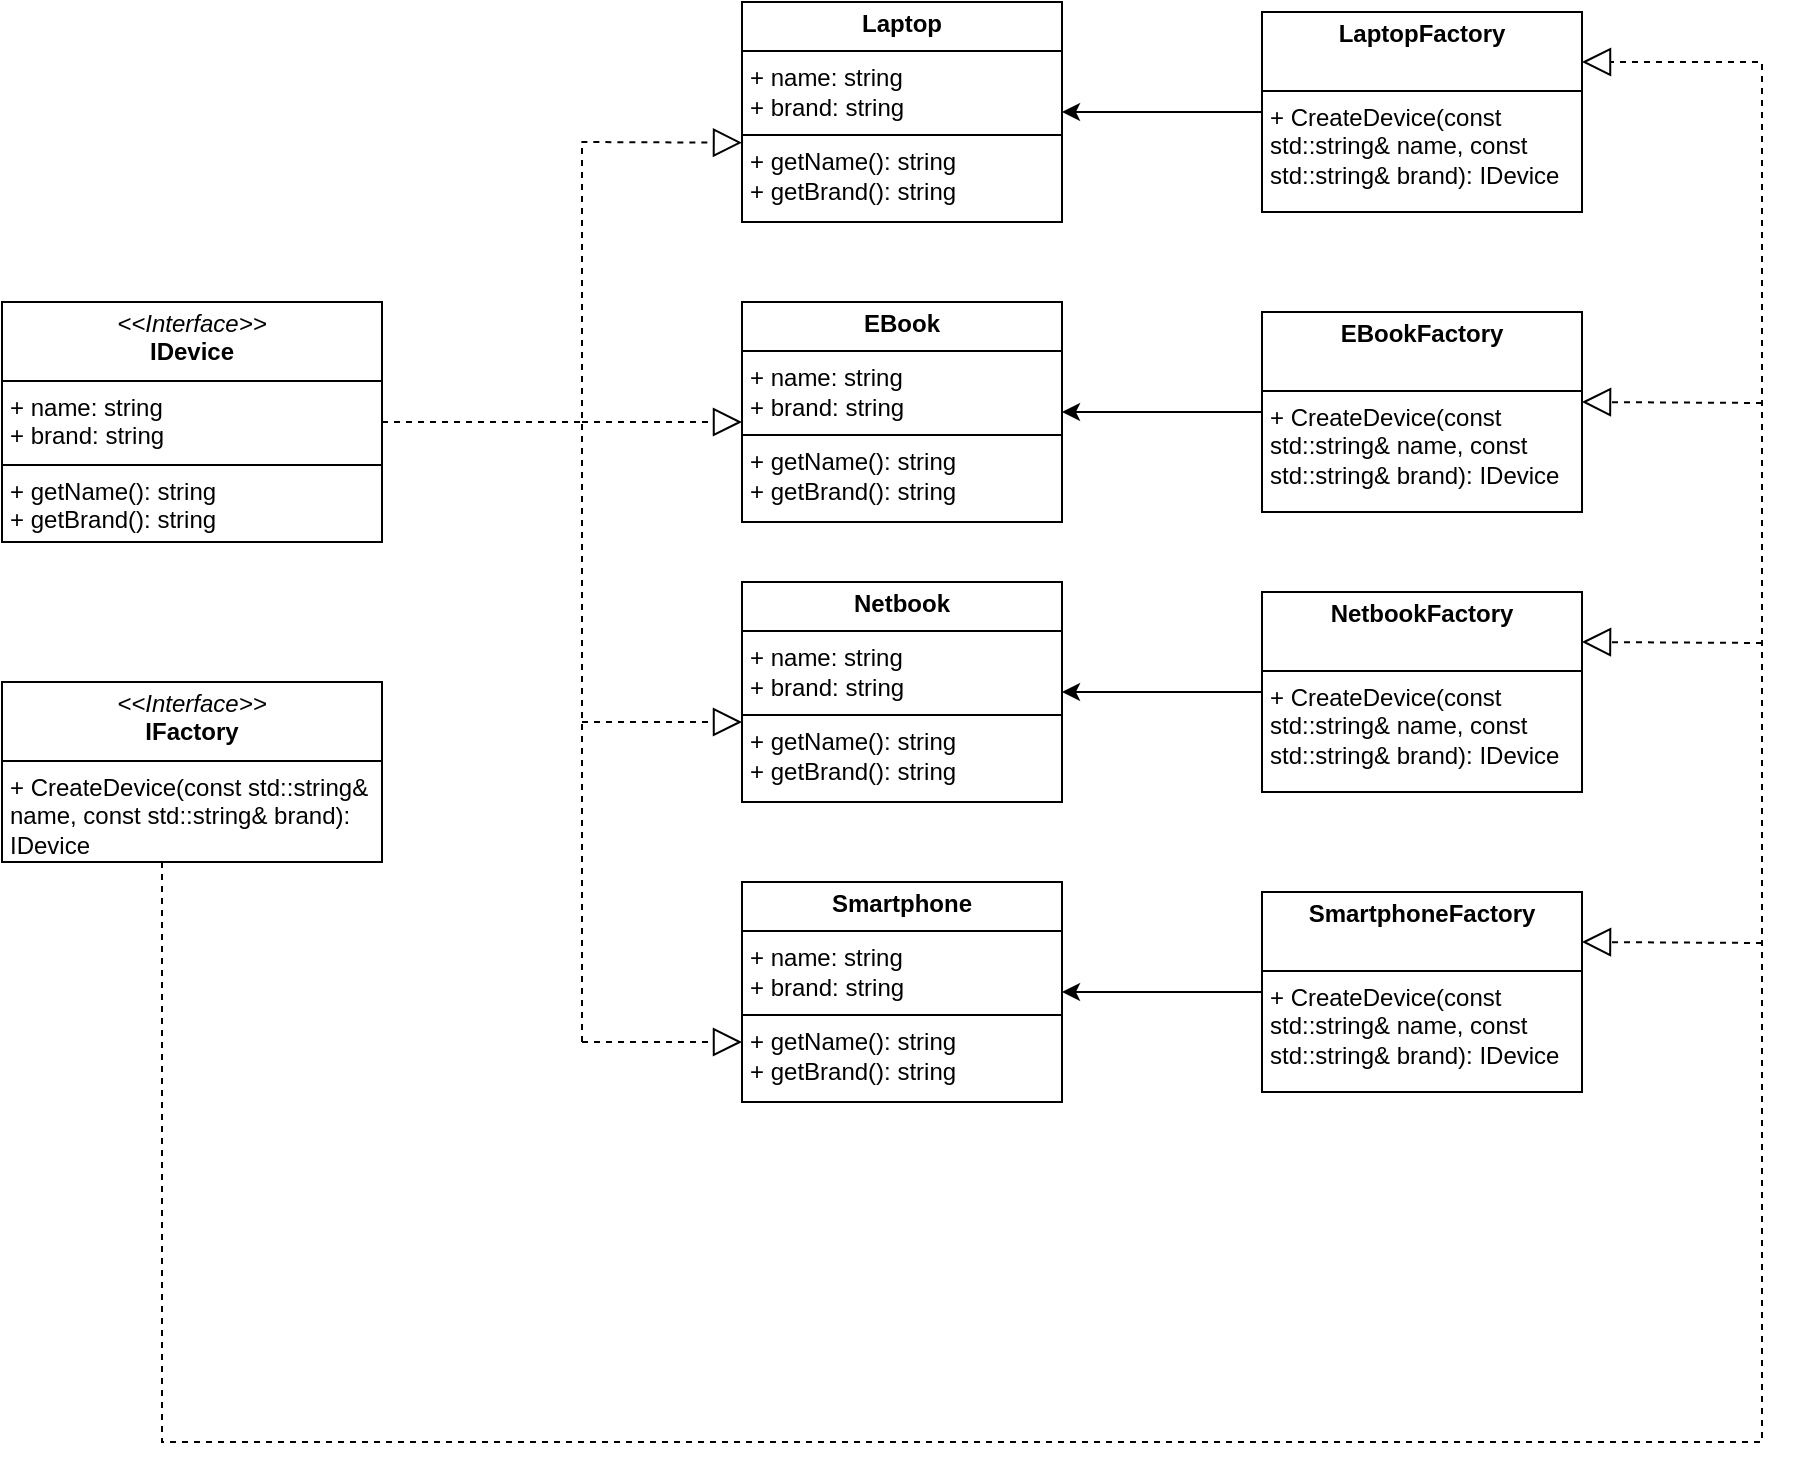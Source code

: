 <mxfile version="24.0.4" type="device">
  <diagram name="Page-1" id="c4acf3e9-155e-7222-9cf6-157b1a14988f">
    <mxGraphModel dx="1662" dy="827" grid="1" gridSize="10" guides="1" tooltips="1" connect="1" arrows="1" fold="1" page="1" pageScale="1" pageWidth="850" pageHeight="1100" background="none" math="0" shadow="0">
      <root>
        <mxCell id="0" />
        <mxCell id="1" parent="0" />
        <mxCell id="Ir8spBCLhWmz3NOTHSNP-1" value="&lt;p style=&quot;margin:0px;margin-top:4px;text-align:center;&quot;&gt;&lt;i&gt;&amp;lt;&amp;lt;Interface&amp;gt;&amp;gt;&lt;/i&gt;&lt;br&gt;&lt;b&gt;IDevice&lt;/b&gt;&lt;br&gt;&lt;/p&gt;&lt;hr size=&quot;1&quot; style=&quot;border-style:solid;&quot;&gt;&lt;p style=&quot;margin:0px;margin-left:4px;&quot;&gt;+ name: string&lt;br&gt;+ brand: string&lt;/p&gt;&lt;hr size=&quot;1&quot; style=&quot;border-style:solid;&quot;&gt;&lt;p style=&quot;margin: 0px 0px 0px 4px;&quot;&gt;+ getName(): string&lt;br&gt;&lt;/p&gt;&lt;p style=&quot;margin: 0px 0px 0px 4px;&quot;&gt;+ getBrand(): string&lt;/p&gt;" style="verticalAlign=top;align=left;overflow=fill;html=1;whiteSpace=wrap;" vertex="1" parent="1">
          <mxGeometry x="30" y="270" width="190" height="120" as="geometry" />
        </mxCell>
        <mxCell id="Ir8spBCLhWmz3NOTHSNP-2" value="&lt;p style=&quot;margin:0px;margin-top:4px;text-align:center;&quot;&gt;&lt;i&gt;&amp;lt;&amp;lt;Interface&amp;gt;&amp;gt;&lt;/i&gt;&lt;br&gt;&lt;b&gt;IFactory&lt;/b&gt;&lt;/p&gt;&lt;hr size=&quot;1&quot; style=&quot;border-style:solid;&quot;&gt;&lt;p style=&quot;margin:0px;margin-left:4px;&quot;&gt;+ CreateDevice(const std::string&amp;amp; name, const std::string&amp;amp; brand): IDevice&lt;br&gt;&lt;/p&gt;" style="verticalAlign=top;align=left;overflow=fill;html=1;whiteSpace=wrap;" vertex="1" parent="1">
          <mxGeometry x="30" y="460" width="190" height="90" as="geometry" />
        </mxCell>
        <mxCell id="Ir8spBCLhWmz3NOTHSNP-3" value="&lt;p style=&quot;margin:0px;margin-top:4px;text-align:center;&quot;&gt;&lt;b&gt;Laptop&lt;/b&gt;&lt;br&gt;&lt;/p&gt;&lt;hr size=&quot;1&quot; style=&quot;border-style:solid;&quot;&gt;&lt;p style=&quot;margin: 0px 0px 0px 4px;&quot;&gt;+ name: string&lt;br&gt;+ brand: string&lt;/p&gt;&lt;hr style=&quot;border-style: solid;&quot; size=&quot;1&quot;&gt;&lt;p style=&quot;margin: 0px 0px 0px 4px;&quot;&gt;+ getName(): string&lt;br&gt;&lt;/p&gt;&lt;p style=&quot;margin: 0px 0px 0px 4px;&quot;&gt;+ getBrand(): string&lt;/p&gt;" style="verticalAlign=top;align=left;overflow=fill;html=1;whiteSpace=wrap;" vertex="1" parent="1">
          <mxGeometry x="400" y="120" width="160" height="110" as="geometry" />
        </mxCell>
        <mxCell id="Ir8spBCLhWmz3NOTHSNP-4" value="&lt;p style=&quot;margin:0px;margin-top:4px;text-align:center;&quot;&gt;&lt;b&gt;EBook&lt;/b&gt;&lt;br&gt;&lt;/p&gt;&lt;hr size=&quot;1&quot; style=&quot;border-style:solid;&quot;&gt;&lt;p style=&quot;margin: 0px 0px 0px 4px;&quot;&gt;+ name: string&lt;br&gt;+ brand: string&lt;/p&gt;&lt;hr style=&quot;border-style: solid;&quot; size=&quot;1&quot;&gt;&lt;p style=&quot;margin: 0px 0px 0px 4px;&quot;&gt;+ getName(): string&lt;br&gt;&lt;/p&gt;&lt;p style=&quot;margin: 0px 0px 0px 4px;&quot;&gt;+ getBrand(): string&lt;/p&gt;" style="verticalAlign=top;align=left;overflow=fill;html=1;whiteSpace=wrap;" vertex="1" parent="1">
          <mxGeometry x="400" y="270" width="160" height="110" as="geometry" />
        </mxCell>
        <mxCell id="Ir8spBCLhWmz3NOTHSNP-5" value="&lt;p style=&quot;margin:0px;margin-top:4px;text-align:center;&quot;&gt;&lt;b&gt;Netbook&lt;/b&gt;&lt;br&gt;&lt;/p&gt;&lt;hr size=&quot;1&quot; style=&quot;border-style:solid;&quot;&gt;&lt;p style=&quot;margin: 0px 0px 0px 4px;&quot;&gt;+ name: string&lt;br&gt;+ brand: string&lt;/p&gt;&lt;hr style=&quot;border-style: solid;&quot; size=&quot;1&quot;&gt;&lt;p style=&quot;margin: 0px 0px 0px 4px;&quot;&gt;+ getName(): string&lt;br&gt;&lt;/p&gt;&lt;p style=&quot;margin: 0px 0px 0px 4px;&quot;&gt;+ getBrand(): string&lt;/p&gt;" style="verticalAlign=top;align=left;overflow=fill;html=1;whiteSpace=wrap;" vertex="1" parent="1">
          <mxGeometry x="400" y="410" width="160" height="110" as="geometry" />
        </mxCell>
        <mxCell id="Ir8spBCLhWmz3NOTHSNP-6" value="&lt;p style=&quot;margin:0px;margin-top:4px;text-align:center;&quot;&gt;&lt;b&gt;Smartphone&lt;/b&gt;&lt;br&gt;&lt;/p&gt;&lt;hr size=&quot;1&quot; style=&quot;border-style:solid;&quot;&gt;&lt;p style=&quot;margin: 0px 0px 0px 4px;&quot;&gt;+ name: string&lt;br&gt;+ brand: string&lt;/p&gt;&lt;hr style=&quot;border-style: solid;&quot; size=&quot;1&quot;&gt;&lt;p style=&quot;margin: 0px 0px 0px 4px;&quot;&gt;+ getName(): string&lt;br&gt;&lt;/p&gt;&lt;p style=&quot;margin: 0px 0px 0px 4px;&quot;&gt;+ getBrand(): string&lt;/p&gt;" style="verticalAlign=top;align=left;overflow=fill;html=1;whiteSpace=wrap;" vertex="1" parent="1">
          <mxGeometry x="400" y="560" width="160" height="110" as="geometry" />
        </mxCell>
        <mxCell id="Ir8spBCLhWmz3NOTHSNP-9" value="" style="endArrow=block;dashed=1;endFill=0;endSize=12;html=1;rounded=0;entryX=0.002;entryY=0.594;entryDx=0;entryDy=0;entryPerimeter=0;" edge="1" parent="1">
          <mxGeometry width="160" relative="1" as="geometry">
            <mxPoint x="319.68" y="190" as="sourcePoint" />
            <mxPoint x="400.0" y="190.34" as="targetPoint" />
          </mxGeometry>
        </mxCell>
        <mxCell id="Ir8spBCLhWmz3NOTHSNP-10" value="" style="endArrow=block;dashed=1;endFill=0;endSize=12;html=1;rounded=0;entryX=0.002;entryY=0.594;entryDx=0;entryDy=0;entryPerimeter=0;" edge="1" parent="1">
          <mxGeometry width="160" relative="1" as="geometry">
            <mxPoint x="320" y="330" as="sourcePoint" />
            <mxPoint x="400" y="330" as="targetPoint" />
          </mxGeometry>
        </mxCell>
        <mxCell id="Ir8spBCLhWmz3NOTHSNP-11" value="" style="endArrow=none;dashed=1;html=1;rounded=0;" edge="1" parent="1">
          <mxGeometry width="50" height="50" relative="1" as="geometry">
            <mxPoint x="320" y="640" as="sourcePoint" />
            <mxPoint x="320" y="190" as="targetPoint" />
          </mxGeometry>
        </mxCell>
        <mxCell id="Ir8spBCLhWmz3NOTHSNP-12" value="" style="endArrow=block;dashed=1;endFill=0;endSize=12;html=1;rounded=0;entryX=0.002;entryY=0.594;entryDx=0;entryDy=0;entryPerimeter=0;" edge="1" parent="1">
          <mxGeometry width="160" relative="1" as="geometry">
            <mxPoint x="320" y="640" as="sourcePoint" />
            <mxPoint x="400" y="640" as="targetPoint" />
          </mxGeometry>
        </mxCell>
        <mxCell id="Ir8spBCLhWmz3NOTHSNP-13" value="" style="endArrow=block;dashed=1;endFill=0;endSize=12;html=1;rounded=0;entryX=0.002;entryY=0.594;entryDx=0;entryDy=0;entryPerimeter=0;" edge="1" parent="1">
          <mxGeometry width="160" relative="1" as="geometry">
            <mxPoint x="320" y="480" as="sourcePoint" />
            <mxPoint x="400" y="480" as="targetPoint" />
          </mxGeometry>
        </mxCell>
        <mxCell id="Ir8spBCLhWmz3NOTHSNP-14" value="" style="endArrow=none;dashed=1;html=1;rounded=0;exitX=1;exitY=0.5;exitDx=0;exitDy=0;" edge="1" parent="1" source="Ir8spBCLhWmz3NOTHSNP-1">
          <mxGeometry width="50" height="50" relative="1" as="geometry">
            <mxPoint x="150" y="470" as="sourcePoint" />
            <mxPoint x="320" y="330" as="targetPoint" />
          </mxGeometry>
        </mxCell>
        <mxCell id="Ir8spBCLhWmz3NOTHSNP-26" style="edgeStyle=orthogonalEdgeStyle;rounded=0;orthogonalLoop=1;jettySize=auto;html=1;entryX=1;entryY=0.5;entryDx=0;entryDy=0;" edge="1" parent="1" source="Ir8spBCLhWmz3NOTHSNP-19" target="Ir8spBCLhWmz3NOTHSNP-3">
          <mxGeometry relative="1" as="geometry" />
        </mxCell>
        <mxCell id="Ir8spBCLhWmz3NOTHSNP-19" value="&lt;p style=&quot;margin:0px;margin-top:4px;text-align:center;&quot;&gt;&lt;b&gt;LaptopFactory&lt;/b&gt;&lt;br&gt;&lt;/p&gt;&lt;p style=&quot;margin:0px;margin-left:4px;&quot;&gt;&lt;br&gt;&lt;/p&gt;&lt;hr size=&quot;1&quot; style=&quot;border-style:solid;&quot;&gt;&lt;p style=&quot;margin:0px;margin-left:4px;&quot;&gt;+ CreateDevice(const std::string&amp;amp; name, const std::string&amp;amp; brand): IDevice&lt;br&gt;&lt;/p&gt;" style="verticalAlign=top;align=left;overflow=fill;html=1;whiteSpace=wrap;" vertex="1" parent="1">
          <mxGeometry x="660" y="125" width="160" height="100" as="geometry" />
        </mxCell>
        <mxCell id="Ir8spBCLhWmz3NOTHSNP-25" style="edgeStyle=orthogonalEdgeStyle;rounded=0;orthogonalLoop=1;jettySize=auto;html=1;entryX=1;entryY=0.5;entryDx=0;entryDy=0;" edge="1" parent="1" source="Ir8spBCLhWmz3NOTHSNP-20" target="Ir8spBCLhWmz3NOTHSNP-4">
          <mxGeometry relative="1" as="geometry" />
        </mxCell>
        <mxCell id="Ir8spBCLhWmz3NOTHSNP-20" value="&lt;p style=&quot;margin:0px;margin-top:4px;text-align:center;&quot;&gt;&lt;b&gt;EBookFactory&lt;/b&gt;&lt;br&gt;&lt;/p&gt;&lt;p style=&quot;margin:0px;margin-left:4px;&quot;&gt;&lt;br&gt;&lt;/p&gt;&lt;hr size=&quot;1&quot; style=&quot;border-style:solid;&quot;&gt;&lt;p style=&quot;margin:0px;margin-left:4px;&quot;&gt;+ CreateDevice(const std::string&amp;amp; name, const std::string&amp;amp; brand): IDevice&lt;br&gt;&lt;/p&gt;" style="verticalAlign=top;align=left;overflow=fill;html=1;whiteSpace=wrap;" vertex="1" parent="1">
          <mxGeometry x="660" y="275" width="160" height="100" as="geometry" />
        </mxCell>
        <mxCell id="Ir8spBCLhWmz3NOTHSNP-24" style="edgeStyle=orthogonalEdgeStyle;rounded=0;orthogonalLoop=1;jettySize=auto;html=1;entryX=1;entryY=0.5;entryDx=0;entryDy=0;" edge="1" parent="1" source="Ir8spBCLhWmz3NOTHSNP-21" target="Ir8spBCLhWmz3NOTHSNP-5">
          <mxGeometry relative="1" as="geometry" />
        </mxCell>
        <mxCell id="Ir8spBCLhWmz3NOTHSNP-21" value="&lt;p style=&quot;margin:0px;margin-top:4px;text-align:center;&quot;&gt;&lt;b&gt;NetbookFactory&lt;/b&gt;&lt;br&gt;&lt;/p&gt;&lt;p style=&quot;margin:0px;margin-left:4px;&quot;&gt;&lt;br&gt;&lt;/p&gt;&lt;hr size=&quot;1&quot; style=&quot;border-style:solid;&quot;&gt;&lt;p style=&quot;margin:0px;margin-left:4px;&quot;&gt;+ CreateDevice(const std::string&amp;amp; name, const std::string&amp;amp; brand): IDevice&lt;br&gt;&lt;/p&gt;" style="verticalAlign=top;align=left;overflow=fill;html=1;whiteSpace=wrap;" vertex="1" parent="1">
          <mxGeometry x="660" y="415" width="160" height="100" as="geometry" />
        </mxCell>
        <mxCell id="Ir8spBCLhWmz3NOTHSNP-23" style="edgeStyle=orthogonalEdgeStyle;rounded=0;orthogonalLoop=1;jettySize=auto;html=1;entryX=1;entryY=0.5;entryDx=0;entryDy=0;" edge="1" parent="1" source="Ir8spBCLhWmz3NOTHSNP-22" target="Ir8spBCLhWmz3NOTHSNP-6">
          <mxGeometry relative="1" as="geometry" />
        </mxCell>
        <mxCell id="Ir8spBCLhWmz3NOTHSNP-22" value="&lt;p style=&quot;margin:0px;margin-top:4px;text-align:center;&quot;&gt;&lt;b&gt;SmartphoneFactory&lt;/b&gt;&lt;br&gt;&lt;/p&gt;&lt;p style=&quot;margin:0px;margin-left:4px;&quot;&gt;&lt;br&gt;&lt;/p&gt;&lt;hr size=&quot;1&quot; style=&quot;border-style:solid;&quot;&gt;&lt;p style=&quot;margin:0px;margin-left:4px;&quot;&gt;+ CreateDevice(const std::string&amp;amp; name, const std::string&amp;amp; brand): IDevice&lt;br&gt;&lt;/p&gt;" style="verticalAlign=top;align=left;overflow=fill;html=1;whiteSpace=wrap;" vertex="1" parent="1">
          <mxGeometry x="660" y="565" width="160" height="100" as="geometry" />
        </mxCell>
        <mxCell id="Ir8spBCLhWmz3NOTHSNP-27" value="" style="endArrow=block;dashed=1;endFill=0;endSize=12;html=1;rounded=0;entryX=1;entryY=0.25;entryDx=0;entryDy=0;" edge="1" parent="1" target="Ir8spBCLhWmz3NOTHSNP-19">
          <mxGeometry width="160" relative="1" as="geometry">
            <mxPoint x="110" y="550" as="sourcePoint" />
            <mxPoint x="815.44" y="155" as="targetPoint" />
            <Array as="points">
              <mxPoint x="110" y="840" />
              <mxPoint x="910" y="840" />
              <mxPoint x="910" y="150" />
            </Array>
          </mxGeometry>
        </mxCell>
        <mxCell id="Ir8spBCLhWmz3NOTHSNP-30" value="" style="endArrow=block;dashed=1;endFill=0;endSize=12;html=1;rounded=0;entryX=1.004;entryY=0.415;entryDx=0;entryDy=0;entryPerimeter=0;" edge="1" parent="1">
          <mxGeometry width="160" relative="1" as="geometry">
            <mxPoint x="910" y="320.5" as="sourcePoint" />
            <mxPoint x="820.0" y="320" as="targetPoint" />
          </mxGeometry>
        </mxCell>
        <mxCell id="Ir8spBCLhWmz3NOTHSNP-32" value="" style="endArrow=block;dashed=1;endFill=0;endSize=12;html=1;rounded=0;entryX=1.004;entryY=0.415;entryDx=0;entryDy=0;entryPerimeter=0;" edge="1" parent="1">
          <mxGeometry width="160" relative="1" as="geometry">
            <mxPoint x="910" y="440.5" as="sourcePoint" />
            <mxPoint x="820.0" y="440" as="targetPoint" />
          </mxGeometry>
        </mxCell>
        <mxCell id="Ir8spBCLhWmz3NOTHSNP-33" value="" style="endArrow=block;dashed=1;endFill=0;endSize=12;html=1;rounded=0;entryX=1.004;entryY=0.415;entryDx=0;entryDy=0;entryPerimeter=0;" edge="1" parent="1">
          <mxGeometry width="160" relative="1" as="geometry">
            <mxPoint x="910" y="590.5" as="sourcePoint" />
            <mxPoint x="820.0" y="590" as="targetPoint" />
          </mxGeometry>
        </mxCell>
      </root>
    </mxGraphModel>
  </diagram>
</mxfile>
